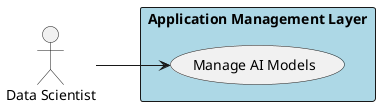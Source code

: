 @startuml

left to right direction


Actor "Data Scientist" as DataScientist


rectangle "Application Management Layer" as aml  #lightblue {
        usecase "Manage AI Models" as ManageAIModels
    DataScientist --> ManageAIModels

}


@enduml
